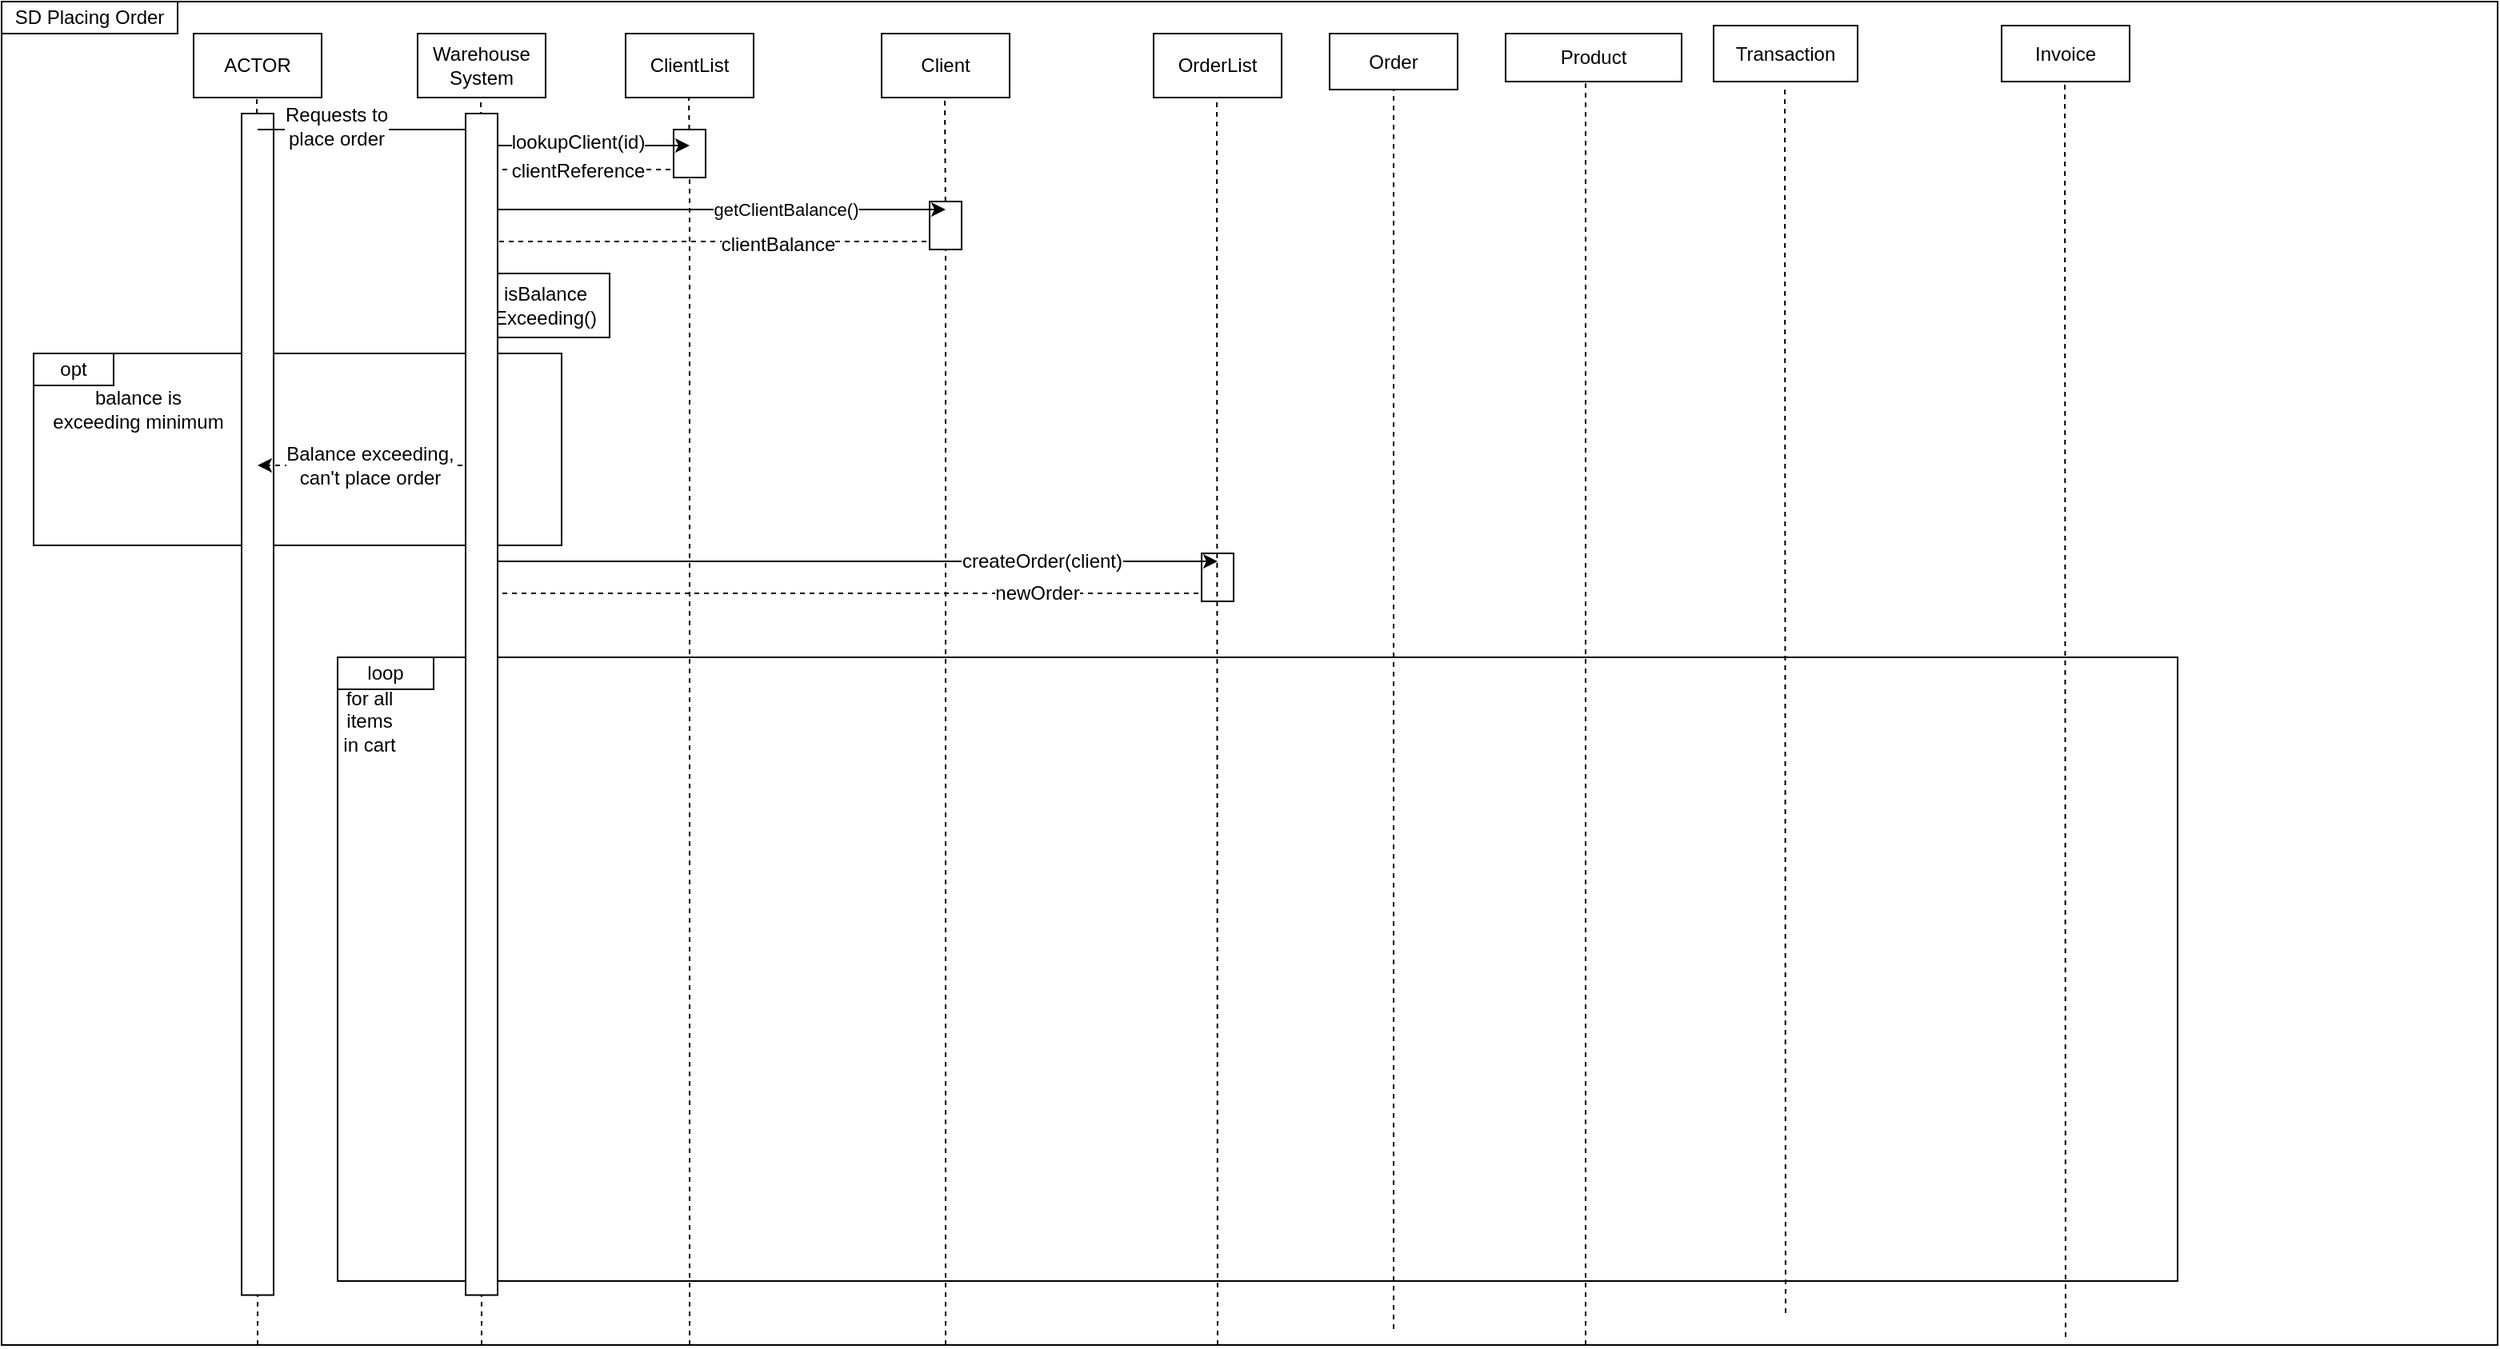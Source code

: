 <mxfile version="12.6.5" type="github">
  <diagram id="tKLSFN9qIgkbpF_6YdEr" name="Page-1">
    <mxGraphModel dx="1009" dy="707" grid="1" gridSize="10" guides="1" tooltips="1" connect="1" arrows="1" fold="1" page="1" pageScale="1" pageWidth="1100" pageHeight="850" math="0" shadow="0">
      <root>
        <mxCell id="0"/>
        <mxCell id="1" parent="0"/>
        <mxCell id="7SxAcVkQmoZjiOWq1pf1-21" value="" style="rounded=0;whiteSpace=wrap;html=1;" parent="1" vertex="1">
          <mxGeometry width="1560" height="840" as="geometry"/>
        </mxCell>
        <mxCell id="7SxAcVkQmoZjiOWq1pf1-61" value="" style="endArrow=classic;html=1;dashed=1;" parent="1" edge="1">
          <mxGeometry width="50" height="50" relative="1" as="geometry">
            <mxPoint x="760" y="370" as="sourcePoint"/>
            <mxPoint x="300" y="370" as="targetPoint"/>
          </mxGeometry>
        </mxCell>
        <mxCell id="7SxAcVkQmoZjiOWq1pf1-62" value="newOrder" style="text;html=1;align=center;verticalAlign=middle;resizable=0;points=[];labelBackgroundColor=#ffffff;" parent="7SxAcVkQmoZjiOWq1pf1-61" vertex="1" connectable="0">
          <mxGeometry x="-0.509" relative="1" as="geometry">
            <mxPoint as="offset"/>
          </mxGeometry>
        </mxCell>
        <mxCell id="BWwTkyQzAVA0nwTKk7PY-33" value="" style="rounded=0;whiteSpace=wrap;html=1;" vertex="1" parent="1">
          <mxGeometry x="750" y="345" width="20" height="30" as="geometry"/>
        </mxCell>
        <mxCell id="7SxAcVkQmoZjiOWq1pf1-38" value="" style="endArrow=classic;html=1;dashed=1;" parent="1" edge="1">
          <mxGeometry width="50" height="50" relative="1" as="geometry">
            <mxPoint x="590" y="150" as="sourcePoint"/>
            <mxPoint x="300" y="150" as="targetPoint"/>
          </mxGeometry>
        </mxCell>
        <mxCell id="7SxAcVkQmoZjiOWq1pf1-39" value="clientBalance" style="text;html=1;align=center;verticalAlign=middle;resizable=0;points=[];labelBackgroundColor=#ffffff;" parent="7SxAcVkQmoZjiOWq1pf1-38" vertex="1" connectable="0">
          <mxGeometry x="-0.276" y="2" relative="1" as="geometry">
            <mxPoint as="offset"/>
          </mxGeometry>
        </mxCell>
        <mxCell id="BWwTkyQzAVA0nwTKk7PY-30" value="" style="rounded=0;whiteSpace=wrap;html=1;" vertex="1" parent="1">
          <mxGeometry x="580" y="125" width="20" height="30" as="geometry"/>
        </mxCell>
        <mxCell id="7SxAcVkQmoZjiOWq1pf1-32" value="" style="endArrow=classic;html=1;dashed=1;" parent="1" edge="1">
          <mxGeometry width="50" height="50" relative="1" as="geometry">
            <mxPoint x="430" y="105" as="sourcePoint"/>
            <mxPoint x="300" y="105" as="targetPoint"/>
          </mxGeometry>
        </mxCell>
        <mxCell id="7SxAcVkQmoZjiOWq1pf1-33" value="clientReference" style="text;html=1;align=center;verticalAlign=middle;resizable=0;points=[];labelBackgroundColor=#ffffff;" parent="7SxAcVkQmoZjiOWq1pf1-32" vertex="1" connectable="0">
          <mxGeometry x="-0.4" y="1" relative="1" as="geometry">
            <mxPoint x="-31" as="offset"/>
          </mxGeometry>
        </mxCell>
        <mxCell id="BWwTkyQzAVA0nwTKk7PY-21" value="" style="rounded=0;whiteSpace=wrap;html=1;" vertex="1" parent="1">
          <mxGeometry x="420" y="80" width="20" height="30" as="geometry"/>
        </mxCell>
        <mxCell id="7SxAcVkQmoZjiOWq1pf1-46" value="" style="rounded=0;whiteSpace=wrap;html=1;" parent="1" vertex="1">
          <mxGeometry x="20" y="220" width="330" height="120" as="geometry"/>
        </mxCell>
        <mxCell id="BWwTkyQzAVA0nwTKk7PY-5" value="" style="group" vertex="1" connectable="0" parent="1">
          <mxGeometry x="150" y="70" width="20" height="770" as="geometry"/>
        </mxCell>
        <mxCell id="BWwTkyQzAVA0nwTKk7PY-3" value="" style="rounded=0;whiteSpace=wrap;html=1;" vertex="1" parent="BWwTkyQzAVA0nwTKk7PY-5">
          <mxGeometry width="20" height="738.784" as="geometry"/>
        </mxCell>
        <mxCell id="BWwTkyQzAVA0nwTKk7PY-4" value="" style="endArrow=none;dashed=1;html=1;" edge="1" parent="BWwTkyQzAVA0nwTKk7PY-5" target="BWwTkyQzAVA0nwTKk7PY-3">
          <mxGeometry width="50" height="50" relative="1" as="geometry">
            <mxPoint x="10" y="770" as="sourcePoint"/>
            <mxPoint x="9.5" y="-41.622" as="targetPoint"/>
          </mxGeometry>
        </mxCell>
        <mxCell id="7SxAcVkQmoZjiOWq1pf1-1" value="ACTOR" style="rounded=0;whiteSpace=wrap;html=1;" parent="1" vertex="1">
          <mxGeometry x="120" y="20" width="80" height="40" as="geometry"/>
        </mxCell>
        <mxCell id="7SxAcVkQmoZjiOWq1pf1-3" value="Warehouse System" style="rounded=0;whiteSpace=wrap;html=1;" parent="1" vertex="1">
          <mxGeometry x="260" y="20" width="80" height="40" as="geometry"/>
        </mxCell>
        <mxCell id="7SxAcVkQmoZjiOWq1pf1-9" value="ClientList" style="rounded=0;whiteSpace=wrap;html=1;" parent="1" vertex="1">
          <mxGeometry x="390" y="20" width="80" height="40" as="geometry"/>
        </mxCell>
        <mxCell id="7SxAcVkQmoZjiOWq1pf1-11" value="Client" style="rounded=0;whiteSpace=wrap;html=1;" parent="1" vertex="1">
          <mxGeometry x="550" y="20" width="80" height="40" as="geometry"/>
        </mxCell>
        <mxCell id="7SxAcVkQmoZjiOWq1pf1-13" value="OrderList" style="rounded=0;whiteSpace=wrap;html=1;" parent="1" vertex="1">
          <mxGeometry x="720" y="20" width="80" height="40" as="geometry"/>
        </mxCell>
        <mxCell id="7SxAcVkQmoZjiOWq1pf1-14" value="Order" style="rounded=0;whiteSpace=wrap;html=1;" parent="1" vertex="1">
          <mxGeometry x="830" y="20" width="80" height="35" as="geometry"/>
        </mxCell>
        <mxCell id="7SxAcVkQmoZjiOWq1pf1-18" value="Invoice" style="rounded=0;whiteSpace=wrap;html=1;" parent="1" vertex="1">
          <mxGeometry x="1250" y="15" width="80" height="35" as="geometry"/>
        </mxCell>
        <mxCell id="7SxAcVkQmoZjiOWq1pf1-22" value="SD Placing Order" style="rounded=0;whiteSpace=wrap;html=1;" parent="1" vertex="1">
          <mxGeometry width="110" height="20" as="geometry"/>
        </mxCell>
        <mxCell id="7SxAcVkQmoZjiOWq1pf1-24" value="" style="endArrow=classic;html=1;" parent="1" edge="1">
          <mxGeometry width="50" height="50" relative="1" as="geometry">
            <mxPoint x="160" y="80" as="sourcePoint"/>
            <mxPoint x="300" y="80" as="targetPoint"/>
          </mxGeometry>
        </mxCell>
        <mxCell id="7SxAcVkQmoZjiOWq1pf1-25" value="&lt;div&gt;Requests to &lt;br&gt;&lt;/div&gt;&lt;div&gt;place order&lt;br&gt;&lt;/div&gt;" style="text;html=1;align=center;verticalAlign=middle;resizable=0;points=[];labelBackgroundColor=#ffffff;" parent="7SxAcVkQmoZjiOWq1pf1-24" vertex="1" connectable="0">
          <mxGeometry x="-0.3" y="2" relative="1" as="geometry">
            <mxPoint as="offset"/>
          </mxGeometry>
        </mxCell>
        <mxCell id="7SxAcVkQmoZjiOWq1pf1-26" value="Transaction" style="rounded=0;whiteSpace=wrap;html=1;" parent="1" vertex="1">
          <mxGeometry x="1070" y="15" width="90" height="35" as="geometry"/>
        </mxCell>
        <mxCell id="7SxAcVkQmoZjiOWq1pf1-27" value="Product" style="rounded=0;whiteSpace=wrap;html=1;" parent="1" vertex="1">
          <mxGeometry x="940" y="20" width="110" height="30" as="geometry"/>
        </mxCell>
        <mxCell id="7SxAcVkQmoZjiOWq1pf1-29" value="" style="endArrow=classic;html=1;" parent="1" edge="1">
          <mxGeometry width="50" height="50" relative="1" as="geometry">
            <mxPoint x="300" y="90" as="sourcePoint"/>
            <mxPoint x="430" y="90" as="targetPoint"/>
          </mxGeometry>
        </mxCell>
        <mxCell id="7SxAcVkQmoZjiOWq1pf1-30" value="lookupClient(id)" style="text;html=1;align=center;verticalAlign=middle;resizable=0;points=[];labelBackgroundColor=#ffffff;" parent="7SxAcVkQmoZjiOWq1pf1-29" vertex="1" connectable="0">
          <mxGeometry x="0.231" y="2" relative="1" as="geometry">
            <mxPoint x="-20" as="offset"/>
          </mxGeometry>
        </mxCell>
        <mxCell id="7SxAcVkQmoZjiOWq1pf1-36" value="getClientBalance()" style="endArrow=classic;html=1;" parent="1" edge="1">
          <mxGeometry x="0.31" width="50" height="50" relative="1" as="geometry">
            <mxPoint x="300" y="130" as="sourcePoint"/>
            <mxPoint x="590" y="130" as="targetPoint"/>
            <mxPoint as="offset"/>
          </mxGeometry>
        </mxCell>
        <mxCell id="7SxAcVkQmoZjiOWq1pf1-41" value="&lt;div&gt;isBalance&lt;/div&gt;&lt;div&gt;Exceeding()&lt;br&gt;&lt;/div&gt;" style="rounded=0;whiteSpace=wrap;html=1;" parent="1" vertex="1">
          <mxGeometry x="300" y="170" width="80" height="40" as="geometry"/>
        </mxCell>
        <mxCell id="7SxAcVkQmoZjiOWq1pf1-42" value="" style="endArrow=classic;html=1;dashed=1;entryX=0;entryY=1;entryDx=0;entryDy=0;" parent="1" target="7SxAcVkQmoZjiOWq1pf1-41" edge="1">
          <mxGeometry width="50" height="50" relative="1" as="geometry">
            <mxPoint x="320" y="210" as="sourcePoint"/>
            <mxPoint x="370" y="160" as="targetPoint"/>
          </mxGeometry>
        </mxCell>
        <mxCell id="7SxAcVkQmoZjiOWq1pf1-47" value="opt" style="rounded=0;whiteSpace=wrap;html=1;" parent="1" vertex="1">
          <mxGeometry x="20" y="220" width="50" height="20" as="geometry"/>
        </mxCell>
        <mxCell id="7SxAcVkQmoZjiOWq1pf1-48" value="&lt;div&gt;balance is&lt;/div&gt;&lt;div&gt;exceeding minimum&lt;br&gt;&lt;/div&gt;" style="text;html=1;align=center;verticalAlign=middle;resizable=0;points=[];autosize=1;" parent="1" vertex="1">
          <mxGeometry x="20" y="240" width="130" height="30" as="geometry"/>
        </mxCell>
        <mxCell id="7SxAcVkQmoZjiOWq1pf1-2" value="" style="endArrow=none;dashed=1;html=1;" parent="1" edge="1" source="BWwTkyQzAVA0nwTKk7PY-3">
          <mxGeometry width="50" height="50" relative="1" as="geometry">
            <mxPoint x="160" y="840" as="sourcePoint"/>
            <mxPoint x="159.5" y="60" as="targetPoint"/>
          </mxGeometry>
        </mxCell>
        <mxCell id="7SxAcVkQmoZjiOWq1pf1-49" value="" style="endArrow=classic;html=1;dashed=1;" parent="1" edge="1">
          <mxGeometry width="50" height="50" relative="1" as="geometry">
            <mxPoint x="300" y="290" as="sourcePoint"/>
            <mxPoint x="160" y="290" as="targetPoint"/>
          </mxGeometry>
        </mxCell>
        <mxCell id="7SxAcVkQmoZjiOWq1pf1-50" value="&lt;div&gt;Balance exceeding,&lt;/div&gt;&lt;div&gt;can&#39;t place order&lt;br&gt;&lt;/div&gt;" style="text;html=1;align=center;verticalAlign=middle;resizable=0;points=[];labelBackgroundColor=#ffffff;" parent="7SxAcVkQmoZjiOWq1pf1-49" vertex="1" connectable="0">
          <mxGeometry x="0.457" y="-3" relative="1" as="geometry">
            <mxPoint x="32" y="3" as="offset"/>
          </mxGeometry>
        </mxCell>
        <mxCell id="7SxAcVkQmoZjiOWq1pf1-58" value="" style="rounded=0;whiteSpace=wrap;html=1;" parent="1" vertex="1">
          <mxGeometry x="210" y="410" width="1150" height="390" as="geometry"/>
        </mxCell>
        <mxCell id="7SxAcVkQmoZjiOWq1pf1-4" value="" style="endArrow=none;dashed=1;html=1;" parent="1" edge="1">
          <mxGeometry width="50" height="50" relative="1" as="geometry">
            <mxPoint x="300" y="840" as="sourcePoint"/>
            <mxPoint x="299.5" y="60" as="targetPoint"/>
          </mxGeometry>
        </mxCell>
        <mxCell id="7SxAcVkQmoZjiOWq1pf1-10" value="" style="endArrow=none;dashed=1;html=1;" parent="1" edge="1" source="BWwTkyQzAVA0nwTKk7PY-21">
          <mxGeometry width="50" height="50" relative="1" as="geometry">
            <mxPoint x="430" y="840" as="sourcePoint"/>
            <mxPoint x="429.5" y="60" as="targetPoint"/>
          </mxGeometry>
        </mxCell>
        <mxCell id="7SxAcVkQmoZjiOWq1pf1-12" value="" style="endArrow=none;dashed=1;html=1;" parent="1" edge="1" source="BWwTkyQzAVA0nwTKk7PY-30">
          <mxGeometry width="50" height="50" relative="1" as="geometry">
            <mxPoint x="590" y="840" as="sourcePoint"/>
            <mxPoint x="589.5" y="60" as="targetPoint"/>
          </mxGeometry>
        </mxCell>
        <mxCell id="7SxAcVkQmoZjiOWq1pf1-15" value="" style="endArrow=none;dashed=1;html=1;" parent="1" edge="1">
          <mxGeometry width="50" height="50" relative="1" as="geometry">
            <mxPoint x="760" y="840" as="sourcePoint"/>
            <mxPoint x="759.5" y="60" as="targetPoint"/>
          </mxGeometry>
        </mxCell>
        <mxCell id="7SxAcVkQmoZjiOWq1pf1-16" value="" style="endArrow=none;dashed=1;html=1;" parent="1" target="7SxAcVkQmoZjiOWq1pf1-14" edge="1">
          <mxGeometry width="50" height="50" relative="1" as="geometry">
            <mxPoint x="870" y="830" as="sourcePoint"/>
            <mxPoint x="870" y="55" as="targetPoint"/>
          </mxGeometry>
        </mxCell>
        <mxCell id="7SxAcVkQmoZjiOWq1pf1-28" value="" style="endArrow=none;dashed=1;html=1;" parent="1" edge="1">
          <mxGeometry width="50" height="50" relative="1" as="geometry">
            <mxPoint x="990" y="840" as="sourcePoint"/>
            <mxPoint x="990" y="50" as="targetPoint"/>
          </mxGeometry>
        </mxCell>
        <mxCell id="7SxAcVkQmoZjiOWq1pf1-20" value="" style="endArrow=none;dashed=1;html=1;" parent="1" edge="1">
          <mxGeometry width="50" height="50" relative="1" as="geometry">
            <mxPoint x="1115" y="820" as="sourcePoint"/>
            <mxPoint x="1114.5" y="55" as="targetPoint"/>
          </mxGeometry>
        </mxCell>
        <mxCell id="7SxAcVkQmoZjiOWq1pf1-19" value="" style="endArrow=none;dashed=1;html=1;" parent="1" edge="1">
          <mxGeometry width="50" height="50" relative="1" as="geometry">
            <mxPoint x="1290" y="835" as="sourcePoint"/>
            <mxPoint x="1289.5" y="50" as="targetPoint"/>
          </mxGeometry>
        </mxCell>
        <mxCell id="7SxAcVkQmoZjiOWq1pf1-59" value="loop" style="rounded=0;whiteSpace=wrap;html=1;" parent="1" vertex="1">
          <mxGeometry x="210" y="410" width="60" height="20" as="geometry"/>
        </mxCell>
        <mxCell id="7SxAcVkQmoZjiOWq1pf1-60" value="for all items in cart" style="text;html=1;strokeColor=none;fillColor=none;align=center;verticalAlign=middle;whiteSpace=wrap;rounded=0;" parent="1" vertex="1">
          <mxGeometry x="210" y="440" width="40" height="20" as="geometry"/>
        </mxCell>
        <mxCell id="7SxAcVkQmoZjiOWq1pf1-63" value="" style="endArrow=classic;html=1;" parent="1" edge="1">
          <mxGeometry width="50" height="50" relative="1" as="geometry">
            <mxPoint x="300" y="350" as="sourcePoint"/>
            <mxPoint x="760" y="350" as="targetPoint"/>
          </mxGeometry>
        </mxCell>
        <mxCell id="7SxAcVkQmoZjiOWq1pf1-64" value="createOrder(client)" style="text;html=1;align=center;verticalAlign=middle;resizable=0;points=[];labelBackgroundColor=#ffffff;" parent="7SxAcVkQmoZjiOWq1pf1-63" vertex="1" connectable="0">
          <mxGeometry x="0.735" relative="1" as="geometry">
            <mxPoint x="-49" as="offset"/>
          </mxGeometry>
        </mxCell>
        <mxCell id="BWwTkyQzAVA0nwTKk7PY-6" value="" style="group" vertex="1" connectable="0" parent="1">
          <mxGeometry x="290" y="70" width="20" height="770" as="geometry"/>
        </mxCell>
        <mxCell id="BWwTkyQzAVA0nwTKk7PY-7" value="" style="rounded=0;whiteSpace=wrap;html=1;" vertex="1" parent="BWwTkyQzAVA0nwTKk7PY-6">
          <mxGeometry width="20" height="738.784" as="geometry"/>
        </mxCell>
        <mxCell id="BWwTkyQzAVA0nwTKk7PY-8" value="" style="endArrow=none;dashed=1;html=1;" edge="1" parent="BWwTkyQzAVA0nwTKk7PY-6" target="BWwTkyQzAVA0nwTKk7PY-7">
          <mxGeometry width="50" height="50" relative="1" as="geometry">
            <mxPoint x="10" y="770.0" as="sourcePoint"/>
            <mxPoint x="9.5" y="-41.622" as="targetPoint"/>
          </mxGeometry>
        </mxCell>
        <mxCell id="BWwTkyQzAVA0nwTKk7PY-25" value="" style="endArrow=none;dashed=1;html=1;" edge="1" parent="1" target="BWwTkyQzAVA0nwTKk7PY-21">
          <mxGeometry width="50" height="50" relative="1" as="geometry">
            <mxPoint x="430" y="840" as="sourcePoint"/>
            <mxPoint x="429.5" y="60.0" as="targetPoint"/>
          </mxGeometry>
        </mxCell>
        <mxCell id="BWwTkyQzAVA0nwTKk7PY-31" value="" style="endArrow=none;dashed=1;html=1;" edge="1" parent="1" target="BWwTkyQzAVA0nwTKk7PY-30">
          <mxGeometry width="50" height="50" relative="1" as="geometry">
            <mxPoint x="590" y="840" as="sourcePoint"/>
            <mxPoint x="589.5" y="60.0" as="targetPoint"/>
          </mxGeometry>
        </mxCell>
      </root>
    </mxGraphModel>
  </diagram>
</mxfile>

